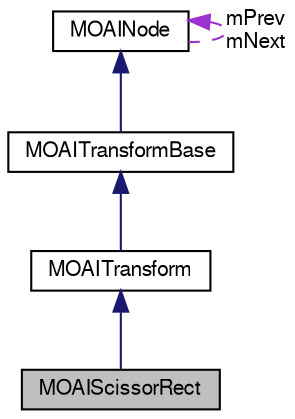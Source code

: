 digraph G
{
  edge [fontname="FreeSans",fontsize="10",labelfontname="FreeSans",labelfontsize="10"];
  node [fontname="FreeSans",fontsize="10",shape=record];
  Node1 [label="MOAIScissorRect",height=0.2,width=0.4,color="black", fillcolor="grey75", style="filled" fontcolor="black"];
  Node2 -> Node1 [dir=back,color="midnightblue",fontsize="10",style="solid",fontname="FreeSans"];
  Node2 [label="MOAITransform",height=0.2,width=0.4,color="black", fillcolor="white", style="filled",URL="$class_m_o_a_i_transform.html",tooltip="Transformation hierarchy node.   	&lt;table cellpadding=&quot;8&quot;&gt;&lt;tr&gt; &lt;td vertical-a..."];
  Node3 -> Node2 [dir=back,color="midnightblue",fontsize="10",style="solid",fontname="FreeSans"];
  Node3 [label="MOAITransformBase",height=0.2,width=0.4,color="black", fillcolor="white", style="filled",URL="$class_m_o_a_i_transform_base.html",tooltip="Base class for 2D affine transforms.   	&lt;table cellpadding=&quot;8&quot;&gt;&lt;tr&gt; &lt;td vert..."];
  Node4 -> Node3 [dir=back,color="midnightblue",fontsize="10",style="solid",fontname="FreeSans"];
  Node4 [label="MOAINode",height=0.2,width=0.4,color="black", fillcolor="white", style="filled",URL="$class_m_o_a_i_node.html",tooltip="Base for all attribute bearing Moai objects and dependency graph nodes."];
  Node4 -> Node4 [dir=back,color="darkorchid3",fontsize="10",style="dashed",label="mPrev\nmNext",fontname="FreeSans"];
}
